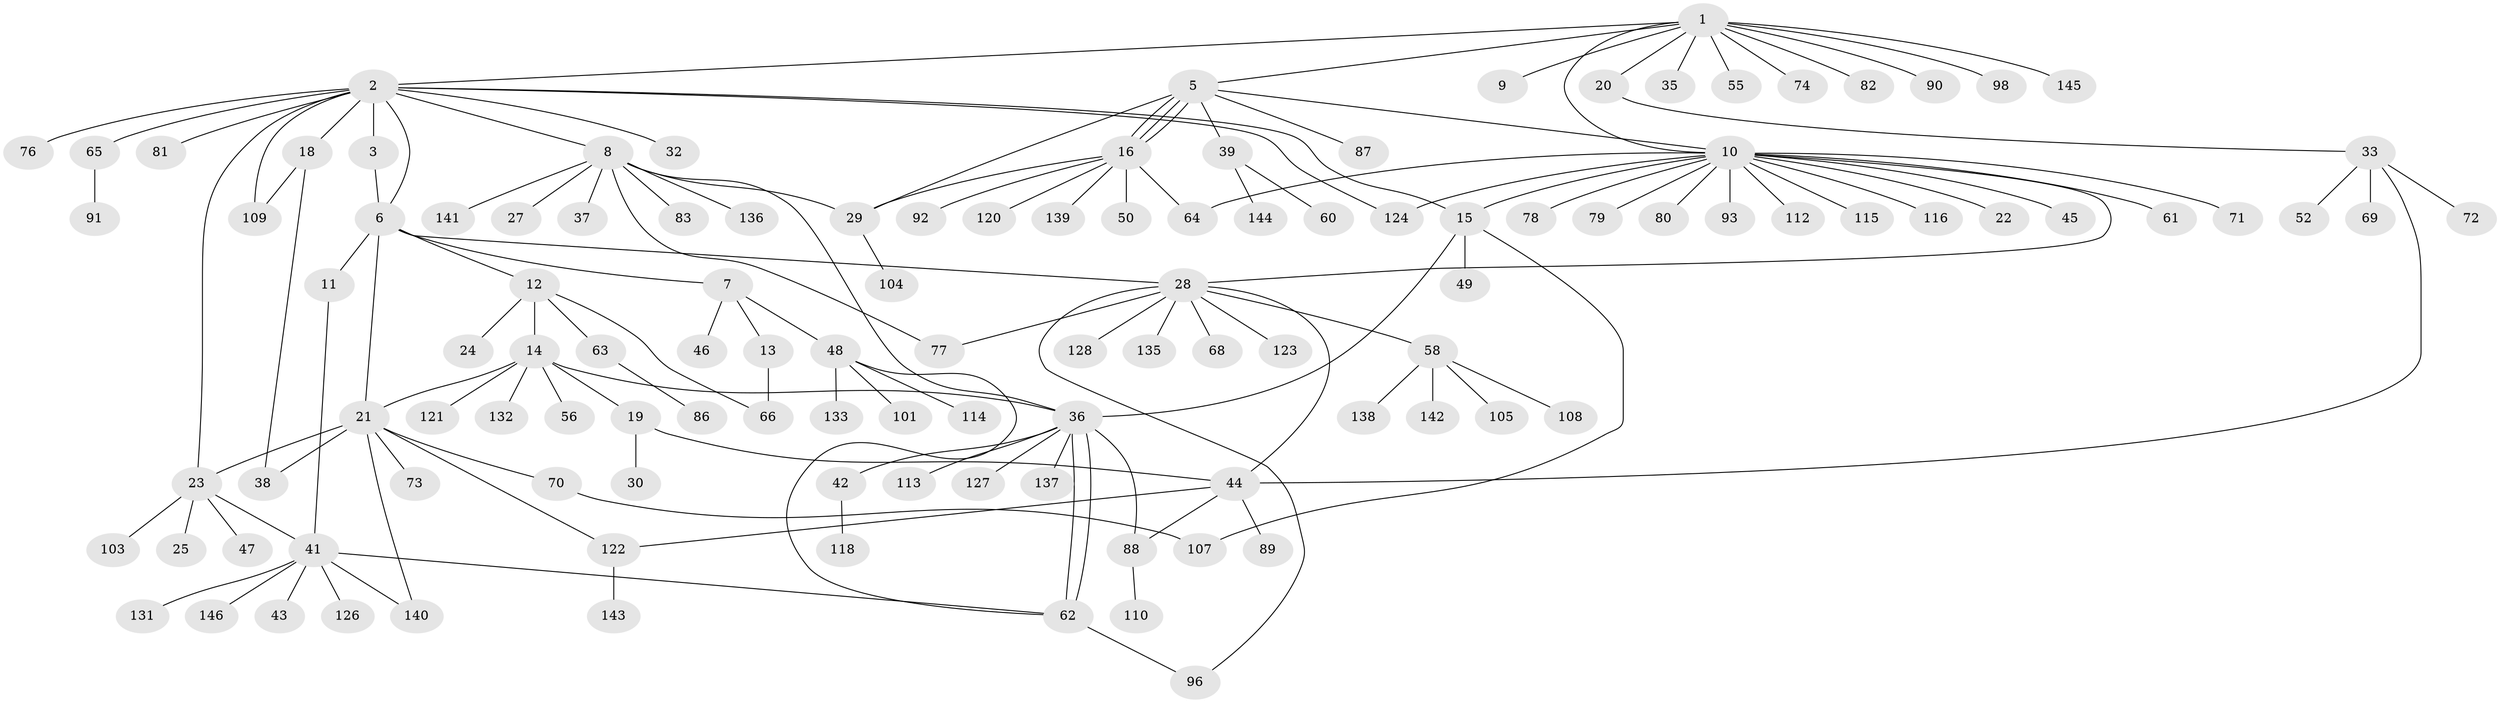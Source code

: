 // Generated by graph-tools (version 1.1) at 2025/51/02/27/25 19:51:53]
// undirected, 117 vertices, 145 edges
graph export_dot {
graph [start="1"]
  node [color=gray90,style=filled];
  1 [super="+4"];
  2 [super="+26"];
  3;
  5;
  6 [super="+99"];
  7 [super="+57"];
  8 [super="+31"];
  9;
  10 [super="+17"];
  11;
  12 [super="+75"];
  13 [super="+100"];
  14;
  15 [super="+106"];
  16 [super="+111"];
  18 [super="+59"];
  19 [super="+102"];
  20;
  21 [super="+54"];
  22;
  23 [super="+84"];
  24;
  25;
  27;
  28 [super="+51"];
  29 [super="+34"];
  30;
  32 [super="+119"];
  33 [super="+40"];
  35 [super="+117"];
  36 [super="+67"];
  37;
  38;
  39;
  41 [super="+53"];
  42;
  43;
  44 [super="+94"];
  45;
  46;
  47;
  48 [super="+97"];
  49;
  50;
  52 [super="+85"];
  55 [super="+125"];
  56;
  58 [super="+130"];
  60;
  61;
  62 [super="+134"];
  63;
  64 [super="+95"];
  65;
  66;
  68;
  69;
  70;
  71;
  72;
  73;
  74;
  76;
  77 [super="+129"];
  78;
  79;
  80;
  81;
  82;
  83;
  86;
  87;
  88;
  89;
  90;
  91;
  92;
  93;
  96;
  98;
  101;
  103;
  104;
  105;
  107;
  108;
  109;
  110;
  112;
  113;
  114;
  115;
  116;
  118;
  120;
  121;
  122;
  123;
  124;
  126;
  127;
  128;
  131;
  132;
  133;
  135;
  136;
  137;
  138;
  139;
  140;
  141;
  142;
  143;
  144;
  145;
  146;
  1 -- 2;
  1 -- 9;
  1 -- 10;
  1 -- 20;
  1 -- 35;
  1 -- 74;
  1 -- 82;
  1 -- 90;
  1 -- 98;
  1 -- 145;
  1 -- 5;
  1 -- 55;
  2 -- 3;
  2 -- 6;
  2 -- 8;
  2 -- 15;
  2 -- 18;
  2 -- 23;
  2 -- 32;
  2 -- 65;
  2 -- 76;
  2 -- 81;
  2 -- 124;
  2 -- 109;
  3 -- 6;
  5 -- 10;
  5 -- 16;
  5 -- 16;
  5 -- 16;
  5 -- 29;
  5 -- 39;
  5 -- 87;
  6 -- 7;
  6 -- 11;
  6 -- 12;
  6 -- 21;
  6 -- 28;
  7 -- 13;
  7 -- 46;
  7 -- 48;
  8 -- 27;
  8 -- 36;
  8 -- 37;
  8 -- 77;
  8 -- 136;
  8 -- 141;
  8 -- 83;
  8 -- 29;
  10 -- 15;
  10 -- 22;
  10 -- 45;
  10 -- 61;
  10 -- 64;
  10 -- 71;
  10 -- 78;
  10 -- 79;
  10 -- 80;
  10 -- 93;
  10 -- 112;
  10 -- 115;
  10 -- 116;
  10 -- 124;
  10 -- 28;
  11 -- 41;
  12 -- 14;
  12 -- 24;
  12 -- 63;
  12 -- 66;
  13 -- 66;
  14 -- 19;
  14 -- 21;
  14 -- 36;
  14 -- 56;
  14 -- 121;
  14 -- 132;
  15 -- 36;
  15 -- 49;
  15 -- 107;
  16 -- 50;
  16 -- 64;
  16 -- 92;
  16 -- 120;
  16 -- 139;
  16 -- 29;
  18 -- 38;
  18 -- 109;
  19 -- 30;
  19 -- 44;
  20 -- 33;
  21 -- 23;
  21 -- 38;
  21 -- 70;
  21 -- 73;
  21 -- 122;
  21 -- 140;
  23 -- 25;
  23 -- 41;
  23 -- 47;
  23 -- 103;
  28 -- 68;
  28 -- 77;
  28 -- 96;
  28 -- 128;
  28 -- 58;
  28 -- 135;
  28 -- 123;
  28 -- 44;
  29 -- 104;
  33 -- 52;
  33 -- 69;
  33 -- 72;
  33 -- 44;
  36 -- 42;
  36 -- 62;
  36 -- 62;
  36 -- 113;
  36 -- 127;
  36 -- 137;
  36 -- 88;
  39 -- 60;
  39 -- 144;
  41 -- 43;
  41 -- 62;
  41 -- 126;
  41 -- 140;
  41 -- 146;
  41 -- 131;
  42 -- 118;
  44 -- 88;
  44 -- 89;
  44 -- 122;
  48 -- 62;
  48 -- 101;
  48 -- 133;
  48 -- 114;
  58 -- 105;
  58 -- 108;
  58 -- 142;
  58 -- 138;
  62 -- 96;
  63 -- 86;
  65 -- 91;
  70 -- 107;
  88 -- 110;
  122 -- 143;
}
